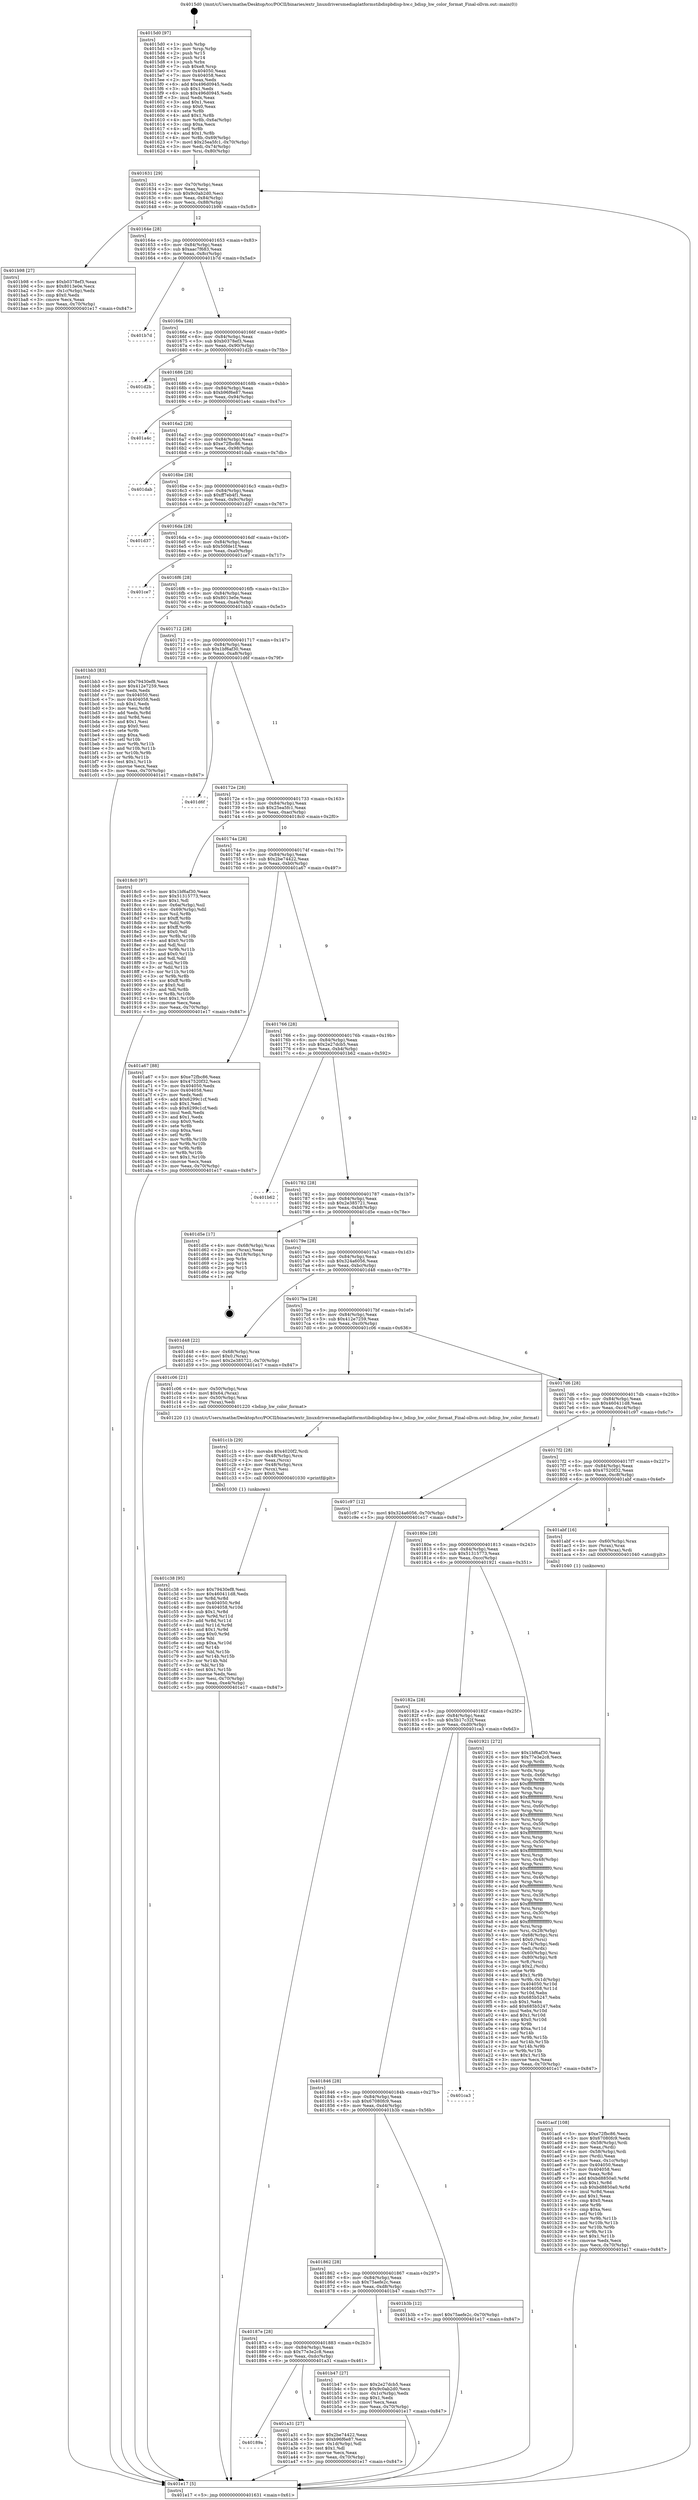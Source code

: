 digraph "0x4015d0" {
  label = "0x4015d0 (/mnt/c/Users/mathe/Desktop/tcc/POCII/binaries/extr_linuxdriversmediaplatformstibdispbdisp-hw.c_bdisp_hw_color_format_Final-ollvm.out::main(0))"
  labelloc = "t"
  node[shape=record]

  Entry [label="",width=0.3,height=0.3,shape=circle,fillcolor=black,style=filled]
  "0x401631" [label="{
     0x401631 [29]\l
     | [instrs]\l
     &nbsp;&nbsp;0x401631 \<+3\>: mov -0x70(%rbp),%eax\l
     &nbsp;&nbsp;0x401634 \<+2\>: mov %eax,%ecx\l
     &nbsp;&nbsp;0x401636 \<+6\>: sub $0x9c0ab2d0,%ecx\l
     &nbsp;&nbsp;0x40163c \<+6\>: mov %eax,-0x84(%rbp)\l
     &nbsp;&nbsp;0x401642 \<+6\>: mov %ecx,-0x88(%rbp)\l
     &nbsp;&nbsp;0x401648 \<+6\>: je 0000000000401b98 \<main+0x5c8\>\l
  }"]
  "0x401b98" [label="{
     0x401b98 [27]\l
     | [instrs]\l
     &nbsp;&nbsp;0x401b98 \<+5\>: mov $0xb0378ef3,%eax\l
     &nbsp;&nbsp;0x401b9d \<+5\>: mov $0x8013e0e,%ecx\l
     &nbsp;&nbsp;0x401ba2 \<+3\>: mov -0x1c(%rbp),%edx\l
     &nbsp;&nbsp;0x401ba5 \<+3\>: cmp $0x0,%edx\l
     &nbsp;&nbsp;0x401ba8 \<+3\>: cmove %ecx,%eax\l
     &nbsp;&nbsp;0x401bab \<+3\>: mov %eax,-0x70(%rbp)\l
     &nbsp;&nbsp;0x401bae \<+5\>: jmp 0000000000401e17 \<main+0x847\>\l
  }"]
  "0x40164e" [label="{
     0x40164e [28]\l
     | [instrs]\l
     &nbsp;&nbsp;0x40164e \<+5\>: jmp 0000000000401653 \<main+0x83\>\l
     &nbsp;&nbsp;0x401653 \<+6\>: mov -0x84(%rbp),%eax\l
     &nbsp;&nbsp;0x401659 \<+5\>: sub $0xaac7f683,%eax\l
     &nbsp;&nbsp;0x40165e \<+6\>: mov %eax,-0x8c(%rbp)\l
     &nbsp;&nbsp;0x401664 \<+6\>: je 0000000000401b7d \<main+0x5ad\>\l
  }"]
  Exit [label="",width=0.3,height=0.3,shape=circle,fillcolor=black,style=filled,peripheries=2]
  "0x401b7d" [label="{
     0x401b7d\l
  }", style=dashed]
  "0x40166a" [label="{
     0x40166a [28]\l
     | [instrs]\l
     &nbsp;&nbsp;0x40166a \<+5\>: jmp 000000000040166f \<main+0x9f\>\l
     &nbsp;&nbsp;0x40166f \<+6\>: mov -0x84(%rbp),%eax\l
     &nbsp;&nbsp;0x401675 \<+5\>: sub $0xb0378ef3,%eax\l
     &nbsp;&nbsp;0x40167a \<+6\>: mov %eax,-0x90(%rbp)\l
     &nbsp;&nbsp;0x401680 \<+6\>: je 0000000000401d2b \<main+0x75b\>\l
  }"]
  "0x401c38" [label="{
     0x401c38 [95]\l
     | [instrs]\l
     &nbsp;&nbsp;0x401c38 \<+5\>: mov $0x79430ef8,%esi\l
     &nbsp;&nbsp;0x401c3d \<+5\>: mov $0x460411d8,%edx\l
     &nbsp;&nbsp;0x401c42 \<+3\>: xor %r8d,%r8d\l
     &nbsp;&nbsp;0x401c45 \<+8\>: mov 0x404050,%r9d\l
     &nbsp;&nbsp;0x401c4d \<+8\>: mov 0x404058,%r10d\l
     &nbsp;&nbsp;0x401c55 \<+4\>: sub $0x1,%r8d\l
     &nbsp;&nbsp;0x401c59 \<+3\>: mov %r9d,%r11d\l
     &nbsp;&nbsp;0x401c5c \<+3\>: add %r8d,%r11d\l
     &nbsp;&nbsp;0x401c5f \<+4\>: imul %r11d,%r9d\l
     &nbsp;&nbsp;0x401c63 \<+4\>: and $0x1,%r9d\l
     &nbsp;&nbsp;0x401c67 \<+4\>: cmp $0x0,%r9d\l
     &nbsp;&nbsp;0x401c6b \<+3\>: sete %bl\l
     &nbsp;&nbsp;0x401c6e \<+4\>: cmp $0xa,%r10d\l
     &nbsp;&nbsp;0x401c72 \<+4\>: setl %r14b\l
     &nbsp;&nbsp;0x401c76 \<+3\>: mov %bl,%r15b\l
     &nbsp;&nbsp;0x401c79 \<+3\>: and %r14b,%r15b\l
     &nbsp;&nbsp;0x401c7c \<+3\>: xor %r14b,%bl\l
     &nbsp;&nbsp;0x401c7f \<+3\>: or %bl,%r15b\l
     &nbsp;&nbsp;0x401c82 \<+4\>: test $0x1,%r15b\l
     &nbsp;&nbsp;0x401c86 \<+3\>: cmovne %edx,%esi\l
     &nbsp;&nbsp;0x401c89 \<+3\>: mov %esi,-0x70(%rbp)\l
     &nbsp;&nbsp;0x401c8c \<+6\>: mov %eax,-0xe4(%rbp)\l
     &nbsp;&nbsp;0x401c92 \<+5\>: jmp 0000000000401e17 \<main+0x847\>\l
  }"]
  "0x401d2b" [label="{
     0x401d2b\l
  }", style=dashed]
  "0x401686" [label="{
     0x401686 [28]\l
     | [instrs]\l
     &nbsp;&nbsp;0x401686 \<+5\>: jmp 000000000040168b \<main+0xbb\>\l
     &nbsp;&nbsp;0x40168b \<+6\>: mov -0x84(%rbp),%eax\l
     &nbsp;&nbsp;0x401691 \<+5\>: sub $0xb96f6e87,%eax\l
     &nbsp;&nbsp;0x401696 \<+6\>: mov %eax,-0x94(%rbp)\l
     &nbsp;&nbsp;0x40169c \<+6\>: je 0000000000401a4c \<main+0x47c\>\l
  }"]
  "0x401c1b" [label="{
     0x401c1b [29]\l
     | [instrs]\l
     &nbsp;&nbsp;0x401c1b \<+10\>: movabs $0x4020f2,%rdi\l
     &nbsp;&nbsp;0x401c25 \<+4\>: mov -0x48(%rbp),%rcx\l
     &nbsp;&nbsp;0x401c29 \<+2\>: mov %eax,(%rcx)\l
     &nbsp;&nbsp;0x401c2b \<+4\>: mov -0x48(%rbp),%rcx\l
     &nbsp;&nbsp;0x401c2f \<+2\>: mov (%rcx),%esi\l
     &nbsp;&nbsp;0x401c31 \<+2\>: mov $0x0,%al\l
     &nbsp;&nbsp;0x401c33 \<+5\>: call 0000000000401030 \<printf@plt\>\l
     | [calls]\l
     &nbsp;&nbsp;0x401030 \{1\} (unknown)\l
  }"]
  "0x401a4c" [label="{
     0x401a4c\l
  }", style=dashed]
  "0x4016a2" [label="{
     0x4016a2 [28]\l
     | [instrs]\l
     &nbsp;&nbsp;0x4016a2 \<+5\>: jmp 00000000004016a7 \<main+0xd7\>\l
     &nbsp;&nbsp;0x4016a7 \<+6\>: mov -0x84(%rbp),%eax\l
     &nbsp;&nbsp;0x4016ad \<+5\>: sub $0xe72fbc86,%eax\l
     &nbsp;&nbsp;0x4016b2 \<+6\>: mov %eax,-0x98(%rbp)\l
     &nbsp;&nbsp;0x4016b8 \<+6\>: je 0000000000401dab \<main+0x7db\>\l
  }"]
  "0x401acf" [label="{
     0x401acf [108]\l
     | [instrs]\l
     &nbsp;&nbsp;0x401acf \<+5\>: mov $0xe72fbc86,%ecx\l
     &nbsp;&nbsp;0x401ad4 \<+5\>: mov $0x67080fc9,%edx\l
     &nbsp;&nbsp;0x401ad9 \<+4\>: mov -0x58(%rbp),%rdi\l
     &nbsp;&nbsp;0x401add \<+2\>: mov %eax,(%rdi)\l
     &nbsp;&nbsp;0x401adf \<+4\>: mov -0x58(%rbp),%rdi\l
     &nbsp;&nbsp;0x401ae3 \<+2\>: mov (%rdi),%eax\l
     &nbsp;&nbsp;0x401ae5 \<+3\>: mov %eax,-0x1c(%rbp)\l
     &nbsp;&nbsp;0x401ae8 \<+7\>: mov 0x404050,%eax\l
     &nbsp;&nbsp;0x401aef \<+7\>: mov 0x404058,%esi\l
     &nbsp;&nbsp;0x401af6 \<+3\>: mov %eax,%r8d\l
     &nbsp;&nbsp;0x401af9 \<+7\>: add $0xbd8850a0,%r8d\l
     &nbsp;&nbsp;0x401b00 \<+4\>: sub $0x1,%r8d\l
     &nbsp;&nbsp;0x401b04 \<+7\>: sub $0xbd8850a0,%r8d\l
     &nbsp;&nbsp;0x401b0b \<+4\>: imul %r8d,%eax\l
     &nbsp;&nbsp;0x401b0f \<+3\>: and $0x1,%eax\l
     &nbsp;&nbsp;0x401b12 \<+3\>: cmp $0x0,%eax\l
     &nbsp;&nbsp;0x401b15 \<+4\>: sete %r9b\l
     &nbsp;&nbsp;0x401b19 \<+3\>: cmp $0xa,%esi\l
     &nbsp;&nbsp;0x401b1c \<+4\>: setl %r10b\l
     &nbsp;&nbsp;0x401b20 \<+3\>: mov %r9b,%r11b\l
     &nbsp;&nbsp;0x401b23 \<+3\>: and %r10b,%r11b\l
     &nbsp;&nbsp;0x401b26 \<+3\>: xor %r10b,%r9b\l
     &nbsp;&nbsp;0x401b29 \<+3\>: or %r9b,%r11b\l
     &nbsp;&nbsp;0x401b2c \<+4\>: test $0x1,%r11b\l
     &nbsp;&nbsp;0x401b30 \<+3\>: cmovne %edx,%ecx\l
     &nbsp;&nbsp;0x401b33 \<+3\>: mov %ecx,-0x70(%rbp)\l
     &nbsp;&nbsp;0x401b36 \<+5\>: jmp 0000000000401e17 \<main+0x847\>\l
  }"]
  "0x401dab" [label="{
     0x401dab\l
  }", style=dashed]
  "0x4016be" [label="{
     0x4016be [28]\l
     | [instrs]\l
     &nbsp;&nbsp;0x4016be \<+5\>: jmp 00000000004016c3 \<main+0xf3\>\l
     &nbsp;&nbsp;0x4016c3 \<+6\>: mov -0x84(%rbp),%eax\l
     &nbsp;&nbsp;0x4016c9 \<+5\>: sub $0xff7eb4f1,%eax\l
     &nbsp;&nbsp;0x4016ce \<+6\>: mov %eax,-0x9c(%rbp)\l
     &nbsp;&nbsp;0x4016d4 \<+6\>: je 0000000000401d37 \<main+0x767\>\l
  }"]
  "0x40189a" [label="{
     0x40189a\l
  }", style=dashed]
  "0x401d37" [label="{
     0x401d37\l
  }", style=dashed]
  "0x4016da" [label="{
     0x4016da [28]\l
     | [instrs]\l
     &nbsp;&nbsp;0x4016da \<+5\>: jmp 00000000004016df \<main+0x10f\>\l
     &nbsp;&nbsp;0x4016df \<+6\>: mov -0x84(%rbp),%eax\l
     &nbsp;&nbsp;0x4016e5 \<+5\>: sub $0x50fde1f,%eax\l
     &nbsp;&nbsp;0x4016ea \<+6\>: mov %eax,-0xa0(%rbp)\l
     &nbsp;&nbsp;0x4016f0 \<+6\>: je 0000000000401ce7 \<main+0x717\>\l
  }"]
  "0x401a31" [label="{
     0x401a31 [27]\l
     | [instrs]\l
     &nbsp;&nbsp;0x401a31 \<+5\>: mov $0x2be74422,%eax\l
     &nbsp;&nbsp;0x401a36 \<+5\>: mov $0xb96f6e87,%ecx\l
     &nbsp;&nbsp;0x401a3b \<+3\>: mov -0x1d(%rbp),%dl\l
     &nbsp;&nbsp;0x401a3e \<+3\>: test $0x1,%dl\l
     &nbsp;&nbsp;0x401a41 \<+3\>: cmovne %ecx,%eax\l
     &nbsp;&nbsp;0x401a44 \<+3\>: mov %eax,-0x70(%rbp)\l
     &nbsp;&nbsp;0x401a47 \<+5\>: jmp 0000000000401e17 \<main+0x847\>\l
  }"]
  "0x401ce7" [label="{
     0x401ce7\l
  }", style=dashed]
  "0x4016f6" [label="{
     0x4016f6 [28]\l
     | [instrs]\l
     &nbsp;&nbsp;0x4016f6 \<+5\>: jmp 00000000004016fb \<main+0x12b\>\l
     &nbsp;&nbsp;0x4016fb \<+6\>: mov -0x84(%rbp),%eax\l
     &nbsp;&nbsp;0x401701 \<+5\>: sub $0x8013e0e,%eax\l
     &nbsp;&nbsp;0x401706 \<+6\>: mov %eax,-0xa4(%rbp)\l
     &nbsp;&nbsp;0x40170c \<+6\>: je 0000000000401bb3 \<main+0x5e3\>\l
  }"]
  "0x40187e" [label="{
     0x40187e [28]\l
     | [instrs]\l
     &nbsp;&nbsp;0x40187e \<+5\>: jmp 0000000000401883 \<main+0x2b3\>\l
     &nbsp;&nbsp;0x401883 \<+6\>: mov -0x84(%rbp),%eax\l
     &nbsp;&nbsp;0x401889 \<+5\>: sub $0x77e3e2c8,%eax\l
     &nbsp;&nbsp;0x40188e \<+6\>: mov %eax,-0xdc(%rbp)\l
     &nbsp;&nbsp;0x401894 \<+6\>: je 0000000000401a31 \<main+0x461\>\l
  }"]
  "0x401bb3" [label="{
     0x401bb3 [83]\l
     | [instrs]\l
     &nbsp;&nbsp;0x401bb3 \<+5\>: mov $0x79430ef8,%eax\l
     &nbsp;&nbsp;0x401bb8 \<+5\>: mov $0x412e7259,%ecx\l
     &nbsp;&nbsp;0x401bbd \<+2\>: xor %edx,%edx\l
     &nbsp;&nbsp;0x401bbf \<+7\>: mov 0x404050,%esi\l
     &nbsp;&nbsp;0x401bc6 \<+7\>: mov 0x404058,%edi\l
     &nbsp;&nbsp;0x401bcd \<+3\>: sub $0x1,%edx\l
     &nbsp;&nbsp;0x401bd0 \<+3\>: mov %esi,%r8d\l
     &nbsp;&nbsp;0x401bd3 \<+3\>: add %edx,%r8d\l
     &nbsp;&nbsp;0x401bd6 \<+4\>: imul %r8d,%esi\l
     &nbsp;&nbsp;0x401bda \<+3\>: and $0x1,%esi\l
     &nbsp;&nbsp;0x401bdd \<+3\>: cmp $0x0,%esi\l
     &nbsp;&nbsp;0x401be0 \<+4\>: sete %r9b\l
     &nbsp;&nbsp;0x401be4 \<+3\>: cmp $0xa,%edi\l
     &nbsp;&nbsp;0x401be7 \<+4\>: setl %r10b\l
     &nbsp;&nbsp;0x401beb \<+3\>: mov %r9b,%r11b\l
     &nbsp;&nbsp;0x401bee \<+3\>: and %r10b,%r11b\l
     &nbsp;&nbsp;0x401bf1 \<+3\>: xor %r10b,%r9b\l
     &nbsp;&nbsp;0x401bf4 \<+3\>: or %r9b,%r11b\l
     &nbsp;&nbsp;0x401bf7 \<+4\>: test $0x1,%r11b\l
     &nbsp;&nbsp;0x401bfb \<+3\>: cmovne %ecx,%eax\l
     &nbsp;&nbsp;0x401bfe \<+3\>: mov %eax,-0x70(%rbp)\l
     &nbsp;&nbsp;0x401c01 \<+5\>: jmp 0000000000401e17 \<main+0x847\>\l
  }"]
  "0x401712" [label="{
     0x401712 [28]\l
     | [instrs]\l
     &nbsp;&nbsp;0x401712 \<+5\>: jmp 0000000000401717 \<main+0x147\>\l
     &nbsp;&nbsp;0x401717 \<+6\>: mov -0x84(%rbp),%eax\l
     &nbsp;&nbsp;0x40171d \<+5\>: sub $0x1bf6af30,%eax\l
     &nbsp;&nbsp;0x401722 \<+6\>: mov %eax,-0xa8(%rbp)\l
     &nbsp;&nbsp;0x401728 \<+6\>: je 0000000000401d6f \<main+0x79f\>\l
  }"]
  "0x401b47" [label="{
     0x401b47 [27]\l
     | [instrs]\l
     &nbsp;&nbsp;0x401b47 \<+5\>: mov $0x2e27dcb5,%eax\l
     &nbsp;&nbsp;0x401b4c \<+5\>: mov $0x9c0ab2d0,%ecx\l
     &nbsp;&nbsp;0x401b51 \<+3\>: mov -0x1c(%rbp),%edx\l
     &nbsp;&nbsp;0x401b54 \<+3\>: cmp $0x1,%edx\l
     &nbsp;&nbsp;0x401b57 \<+3\>: cmovl %ecx,%eax\l
     &nbsp;&nbsp;0x401b5a \<+3\>: mov %eax,-0x70(%rbp)\l
     &nbsp;&nbsp;0x401b5d \<+5\>: jmp 0000000000401e17 \<main+0x847\>\l
  }"]
  "0x401d6f" [label="{
     0x401d6f\l
  }", style=dashed]
  "0x40172e" [label="{
     0x40172e [28]\l
     | [instrs]\l
     &nbsp;&nbsp;0x40172e \<+5\>: jmp 0000000000401733 \<main+0x163\>\l
     &nbsp;&nbsp;0x401733 \<+6\>: mov -0x84(%rbp),%eax\l
     &nbsp;&nbsp;0x401739 \<+5\>: sub $0x25ea5fc1,%eax\l
     &nbsp;&nbsp;0x40173e \<+6\>: mov %eax,-0xac(%rbp)\l
     &nbsp;&nbsp;0x401744 \<+6\>: je 00000000004018c0 \<main+0x2f0\>\l
  }"]
  "0x401862" [label="{
     0x401862 [28]\l
     | [instrs]\l
     &nbsp;&nbsp;0x401862 \<+5\>: jmp 0000000000401867 \<main+0x297\>\l
     &nbsp;&nbsp;0x401867 \<+6\>: mov -0x84(%rbp),%eax\l
     &nbsp;&nbsp;0x40186d \<+5\>: sub $0x75aefe2c,%eax\l
     &nbsp;&nbsp;0x401872 \<+6\>: mov %eax,-0xd8(%rbp)\l
     &nbsp;&nbsp;0x401878 \<+6\>: je 0000000000401b47 \<main+0x577\>\l
  }"]
  "0x4018c0" [label="{
     0x4018c0 [97]\l
     | [instrs]\l
     &nbsp;&nbsp;0x4018c0 \<+5\>: mov $0x1bf6af30,%eax\l
     &nbsp;&nbsp;0x4018c5 \<+5\>: mov $0x51315773,%ecx\l
     &nbsp;&nbsp;0x4018ca \<+2\>: mov $0x1,%dl\l
     &nbsp;&nbsp;0x4018cc \<+4\>: mov -0x6a(%rbp),%sil\l
     &nbsp;&nbsp;0x4018d0 \<+4\>: mov -0x69(%rbp),%dil\l
     &nbsp;&nbsp;0x4018d4 \<+3\>: mov %sil,%r8b\l
     &nbsp;&nbsp;0x4018d7 \<+4\>: xor $0xff,%r8b\l
     &nbsp;&nbsp;0x4018db \<+3\>: mov %dil,%r9b\l
     &nbsp;&nbsp;0x4018de \<+4\>: xor $0xff,%r9b\l
     &nbsp;&nbsp;0x4018e2 \<+3\>: xor $0x0,%dl\l
     &nbsp;&nbsp;0x4018e5 \<+3\>: mov %r8b,%r10b\l
     &nbsp;&nbsp;0x4018e8 \<+4\>: and $0x0,%r10b\l
     &nbsp;&nbsp;0x4018ec \<+3\>: and %dl,%sil\l
     &nbsp;&nbsp;0x4018ef \<+3\>: mov %r9b,%r11b\l
     &nbsp;&nbsp;0x4018f2 \<+4\>: and $0x0,%r11b\l
     &nbsp;&nbsp;0x4018f6 \<+3\>: and %dl,%dil\l
     &nbsp;&nbsp;0x4018f9 \<+3\>: or %sil,%r10b\l
     &nbsp;&nbsp;0x4018fc \<+3\>: or %dil,%r11b\l
     &nbsp;&nbsp;0x4018ff \<+3\>: xor %r11b,%r10b\l
     &nbsp;&nbsp;0x401902 \<+3\>: or %r9b,%r8b\l
     &nbsp;&nbsp;0x401905 \<+4\>: xor $0xff,%r8b\l
     &nbsp;&nbsp;0x401909 \<+3\>: or $0x0,%dl\l
     &nbsp;&nbsp;0x40190c \<+3\>: and %dl,%r8b\l
     &nbsp;&nbsp;0x40190f \<+3\>: or %r8b,%r10b\l
     &nbsp;&nbsp;0x401912 \<+4\>: test $0x1,%r10b\l
     &nbsp;&nbsp;0x401916 \<+3\>: cmovne %ecx,%eax\l
     &nbsp;&nbsp;0x401919 \<+3\>: mov %eax,-0x70(%rbp)\l
     &nbsp;&nbsp;0x40191c \<+5\>: jmp 0000000000401e17 \<main+0x847\>\l
  }"]
  "0x40174a" [label="{
     0x40174a [28]\l
     | [instrs]\l
     &nbsp;&nbsp;0x40174a \<+5\>: jmp 000000000040174f \<main+0x17f\>\l
     &nbsp;&nbsp;0x40174f \<+6\>: mov -0x84(%rbp),%eax\l
     &nbsp;&nbsp;0x401755 \<+5\>: sub $0x2be74422,%eax\l
     &nbsp;&nbsp;0x40175a \<+6\>: mov %eax,-0xb0(%rbp)\l
     &nbsp;&nbsp;0x401760 \<+6\>: je 0000000000401a67 \<main+0x497\>\l
  }"]
  "0x401e17" [label="{
     0x401e17 [5]\l
     | [instrs]\l
     &nbsp;&nbsp;0x401e17 \<+5\>: jmp 0000000000401631 \<main+0x61\>\l
  }"]
  "0x4015d0" [label="{
     0x4015d0 [97]\l
     | [instrs]\l
     &nbsp;&nbsp;0x4015d0 \<+1\>: push %rbp\l
     &nbsp;&nbsp;0x4015d1 \<+3\>: mov %rsp,%rbp\l
     &nbsp;&nbsp;0x4015d4 \<+2\>: push %r15\l
     &nbsp;&nbsp;0x4015d6 \<+2\>: push %r14\l
     &nbsp;&nbsp;0x4015d8 \<+1\>: push %rbx\l
     &nbsp;&nbsp;0x4015d9 \<+7\>: sub $0xe8,%rsp\l
     &nbsp;&nbsp;0x4015e0 \<+7\>: mov 0x404050,%eax\l
     &nbsp;&nbsp;0x4015e7 \<+7\>: mov 0x404058,%ecx\l
     &nbsp;&nbsp;0x4015ee \<+2\>: mov %eax,%edx\l
     &nbsp;&nbsp;0x4015f0 \<+6\>: add $0x496d0945,%edx\l
     &nbsp;&nbsp;0x4015f6 \<+3\>: sub $0x1,%edx\l
     &nbsp;&nbsp;0x4015f9 \<+6\>: sub $0x496d0945,%edx\l
     &nbsp;&nbsp;0x4015ff \<+3\>: imul %edx,%eax\l
     &nbsp;&nbsp;0x401602 \<+3\>: and $0x1,%eax\l
     &nbsp;&nbsp;0x401605 \<+3\>: cmp $0x0,%eax\l
     &nbsp;&nbsp;0x401608 \<+4\>: sete %r8b\l
     &nbsp;&nbsp;0x40160c \<+4\>: and $0x1,%r8b\l
     &nbsp;&nbsp;0x401610 \<+4\>: mov %r8b,-0x6a(%rbp)\l
     &nbsp;&nbsp;0x401614 \<+3\>: cmp $0xa,%ecx\l
     &nbsp;&nbsp;0x401617 \<+4\>: setl %r8b\l
     &nbsp;&nbsp;0x40161b \<+4\>: and $0x1,%r8b\l
     &nbsp;&nbsp;0x40161f \<+4\>: mov %r8b,-0x69(%rbp)\l
     &nbsp;&nbsp;0x401623 \<+7\>: movl $0x25ea5fc1,-0x70(%rbp)\l
     &nbsp;&nbsp;0x40162a \<+3\>: mov %edi,-0x74(%rbp)\l
     &nbsp;&nbsp;0x40162d \<+4\>: mov %rsi,-0x80(%rbp)\l
  }"]
  "0x401b3b" [label="{
     0x401b3b [12]\l
     | [instrs]\l
     &nbsp;&nbsp;0x401b3b \<+7\>: movl $0x75aefe2c,-0x70(%rbp)\l
     &nbsp;&nbsp;0x401b42 \<+5\>: jmp 0000000000401e17 \<main+0x847\>\l
  }"]
  "0x401a67" [label="{
     0x401a67 [88]\l
     | [instrs]\l
     &nbsp;&nbsp;0x401a67 \<+5\>: mov $0xe72fbc86,%eax\l
     &nbsp;&nbsp;0x401a6c \<+5\>: mov $0x47520f32,%ecx\l
     &nbsp;&nbsp;0x401a71 \<+7\>: mov 0x404050,%edx\l
     &nbsp;&nbsp;0x401a78 \<+7\>: mov 0x404058,%esi\l
     &nbsp;&nbsp;0x401a7f \<+2\>: mov %edx,%edi\l
     &nbsp;&nbsp;0x401a81 \<+6\>: add $0x6299c1cf,%edi\l
     &nbsp;&nbsp;0x401a87 \<+3\>: sub $0x1,%edi\l
     &nbsp;&nbsp;0x401a8a \<+6\>: sub $0x6299c1cf,%edi\l
     &nbsp;&nbsp;0x401a90 \<+3\>: imul %edi,%edx\l
     &nbsp;&nbsp;0x401a93 \<+3\>: and $0x1,%edx\l
     &nbsp;&nbsp;0x401a96 \<+3\>: cmp $0x0,%edx\l
     &nbsp;&nbsp;0x401a99 \<+4\>: sete %r8b\l
     &nbsp;&nbsp;0x401a9d \<+3\>: cmp $0xa,%esi\l
     &nbsp;&nbsp;0x401aa0 \<+4\>: setl %r9b\l
     &nbsp;&nbsp;0x401aa4 \<+3\>: mov %r8b,%r10b\l
     &nbsp;&nbsp;0x401aa7 \<+3\>: and %r9b,%r10b\l
     &nbsp;&nbsp;0x401aaa \<+3\>: xor %r9b,%r8b\l
     &nbsp;&nbsp;0x401aad \<+3\>: or %r8b,%r10b\l
     &nbsp;&nbsp;0x401ab0 \<+4\>: test $0x1,%r10b\l
     &nbsp;&nbsp;0x401ab4 \<+3\>: cmovne %ecx,%eax\l
     &nbsp;&nbsp;0x401ab7 \<+3\>: mov %eax,-0x70(%rbp)\l
     &nbsp;&nbsp;0x401aba \<+5\>: jmp 0000000000401e17 \<main+0x847\>\l
  }"]
  "0x401766" [label="{
     0x401766 [28]\l
     | [instrs]\l
     &nbsp;&nbsp;0x401766 \<+5\>: jmp 000000000040176b \<main+0x19b\>\l
     &nbsp;&nbsp;0x40176b \<+6\>: mov -0x84(%rbp),%eax\l
     &nbsp;&nbsp;0x401771 \<+5\>: sub $0x2e27dcb5,%eax\l
     &nbsp;&nbsp;0x401776 \<+6\>: mov %eax,-0xb4(%rbp)\l
     &nbsp;&nbsp;0x40177c \<+6\>: je 0000000000401b62 \<main+0x592\>\l
  }"]
  "0x401846" [label="{
     0x401846 [28]\l
     | [instrs]\l
     &nbsp;&nbsp;0x401846 \<+5\>: jmp 000000000040184b \<main+0x27b\>\l
     &nbsp;&nbsp;0x40184b \<+6\>: mov -0x84(%rbp),%eax\l
     &nbsp;&nbsp;0x401851 \<+5\>: sub $0x67080fc9,%eax\l
     &nbsp;&nbsp;0x401856 \<+6\>: mov %eax,-0xd4(%rbp)\l
     &nbsp;&nbsp;0x40185c \<+6\>: je 0000000000401b3b \<main+0x56b\>\l
  }"]
  "0x401b62" [label="{
     0x401b62\l
  }", style=dashed]
  "0x401782" [label="{
     0x401782 [28]\l
     | [instrs]\l
     &nbsp;&nbsp;0x401782 \<+5\>: jmp 0000000000401787 \<main+0x1b7\>\l
     &nbsp;&nbsp;0x401787 \<+6\>: mov -0x84(%rbp),%eax\l
     &nbsp;&nbsp;0x40178d \<+5\>: sub $0x2e385721,%eax\l
     &nbsp;&nbsp;0x401792 \<+6\>: mov %eax,-0xb8(%rbp)\l
     &nbsp;&nbsp;0x401798 \<+6\>: je 0000000000401d5e \<main+0x78e\>\l
  }"]
  "0x401ca3" [label="{
     0x401ca3\l
  }", style=dashed]
  "0x401d5e" [label="{
     0x401d5e [17]\l
     | [instrs]\l
     &nbsp;&nbsp;0x401d5e \<+4\>: mov -0x68(%rbp),%rax\l
     &nbsp;&nbsp;0x401d62 \<+2\>: mov (%rax),%eax\l
     &nbsp;&nbsp;0x401d64 \<+4\>: lea -0x18(%rbp),%rsp\l
     &nbsp;&nbsp;0x401d68 \<+1\>: pop %rbx\l
     &nbsp;&nbsp;0x401d69 \<+2\>: pop %r14\l
     &nbsp;&nbsp;0x401d6b \<+2\>: pop %r15\l
     &nbsp;&nbsp;0x401d6d \<+1\>: pop %rbp\l
     &nbsp;&nbsp;0x401d6e \<+1\>: ret\l
  }"]
  "0x40179e" [label="{
     0x40179e [28]\l
     | [instrs]\l
     &nbsp;&nbsp;0x40179e \<+5\>: jmp 00000000004017a3 \<main+0x1d3\>\l
     &nbsp;&nbsp;0x4017a3 \<+6\>: mov -0x84(%rbp),%eax\l
     &nbsp;&nbsp;0x4017a9 \<+5\>: sub $0x324a6056,%eax\l
     &nbsp;&nbsp;0x4017ae \<+6\>: mov %eax,-0xbc(%rbp)\l
     &nbsp;&nbsp;0x4017b4 \<+6\>: je 0000000000401d48 \<main+0x778\>\l
  }"]
  "0x40182a" [label="{
     0x40182a [28]\l
     | [instrs]\l
     &nbsp;&nbsp;0x40182a \<+5\>: jmp 000000000040182f \<main+0x25f\>\l
     &nbsp;&nbsp;0x40182f \<+6\>: mov -0x84(%rbp),%eax\l
     &nbsp;&nbsp;0x401835 \<+5\>: sub $0x5b17c32f,%eax\l
     &nbsp;&nbsp;0x40183a \<+6\>: mov %eax,-0xd0(%rbp)\l
     &nbsp;&nbsp;0x401840 \<+6\>: je 0000000000401ca3 \<main+0x6d3\>\l
  }"]
  "0x401d48" [label="{
     0x401d48 [22]\l
     | [instrs]\l
     &nbsp;&nbsp;0x401d48 \<+4\>: mov -0x68(%rbp),%rax\l
     &nbsp;&nbsp;0x401d4c \<+6\>: movl $0x0,(%rax)\l
     &nbsp;&nbsp;0x401d52 \<+7\>: movl $0x2e385721,-0x70(%rbp)\l
     &nbsp;&nbsp;0x401d59 \<+5\>: jmp 0000000000401e17 \<main+0x847\>\l
  }"]
  "0x4017ba" [label="{
     0x4017ba [28]\l
     | [instrs]\l
     &nbsp;&nbsp;0x4017ba \<+5\>: jmp 00000000004017bf \<main+0x1ef\>\l
     &nbsp;&nbsp;0x4017bf \<+6\>: mov -0x84(%rbp),%eax\l
     &nbsp;&nbsp;0x4017c5 \<+5\>: sub $0x412e7259,%eax\l
     &nbsp;&nbsp;0x4017ca \<+6\>: mov %eax,-0xc0(%rbp)\l
     &nbsp;&nbsp;0x4017d0 \<+6\>: je 0000000000401c06 \<main+0x636\>\l
  }"]
  "0x401921" [label="{
     0x401921 [272]\l
     | [instrs]\l
     &nbsp;&nbsp;0x401921 \<+5\>: mov $0x1bf6af30,%eax\l
     &nbsp;&nbsp;0x401926 \<+5\>: mov $0x77e3e2c8,%ecx\l
     &nbsp;&nbsp;0x40192b \<+3\>: mov %rsp,%rdx\l
     &nbsp;&nbsp;0x40192e \<+4\>: add $0xfffffffffffffff0,%rdx\l
     &nbsp;&nbsp;0x401932 \<+3\>: mov %rdx,%rsp\l
     &nbsp;&nbsp;0x401935 \<+4\>: mov %rdx,-0x68(%rbp)\l
     &nbsp;&nbsp;0x401939 \<+3\>: mov %rsp,%rdx\l
     &nbsp;&nbsp;0x40193c \<+4\>: add $0xfffffffffffffff0,%rdx\l
     &nbsp;&nbsp;0x401940 \<+3\>: mov %rdx,%rsp\l
     &nbsp;&nbsp;0x401943 \<+3\>: mov %rsp,%rsi\l
     &nbsp;&nbsp;0x401946 \<+4\>: add $0xfffffffffffffff0,%rsi\l
     &nbsp;&nbsp;0x40194a \<+3\>: mov %rsi,%rsp\l
     &nbsp;&nbsp;0x40194d \<+4\>: mov %rsi,-0x60(%rbp)\l
     &nbsp;&nbsp;0x401951 \<+3\>: mov %rsp,%rsi\l
     &nbsp;&nbsp;0x401954 \<+4\>: add $0xfffffffffffffff0,%rsi\l
     &nbsp;&nbsp;0x401958 \<+3\>: mov %rsi,%rsp\l
     &nbsp;&nbsp;0x40195b \<+4\>: mov %rsi,-0x58(%rbp)\l
     &nbsp;&nbsp;0x40195f \<+3\>: mov %rsp,%rsi\l
     &nbsp;&nbsp;0x401962 \<+4\>: add $0xfffffffffffffff0,%rsi\l
     &nbsp;&nbsp;0x401966 \<+3\>: mov %rsi,%rsp\l
     &nbsp;&nbsp;0x401969 \<+4\>: mov %rsi,-0x50(%rbp)\l
     &nbsp;&nbsp;0x40196d \<+3\>: mov %rsp,%rsi\l
     &nbsp;&nbsp;0x401970 \<+4\>: add $0xfffffffffffffff0,%rsi\l
     &nbsp;&nbsp;0x401974 \<+3\>: mov %rsi,%rsp\l
     &nbsp;&nbsp;0x401977 \<+4\>: mov %rsi,-0x48(%rbp)\l
     &nbsp;&nbsp;0x40197b \<+3\>: mov %rsp,%rsi\l
     &nbsp;&nbsp;0x40197e \<+4\>: add $0xfffffffffffffff0,%rsi\l
     &nbsp;&nbsp;0x401982 \<+3\>: mov %rsi,%rsp\l
     &nbsp;&nbsp;0x401985 \<+4\>: mov %rsi,-0x40(%rbp)\l
     &nbsp;&nbsp;0x401989 \<+3\>: mov %rsp,%rsi\l
     &nbsp;&nbsp;0x40198c \<+4\>: add $0xfffffffffffffff0,%rsi\l
     &nbsp;&nbsp;0x401990 \<+3\>: mov %rsi,%rsp\l
     &nbsp;&nbsp;0x401993 \<+4\>: mov %rsi,-0x38(%rbp)\l
     &nbsp;&nbsp;0x401997 \<+3\>: mov %rsp,%rsi\l
     &nbsp;&nbsp;0x40199a \<+4\>: add $0xfffffffffffffff0,%rsi\l
     &nbsp;&nbsp;0x40199e \<+3\>: mov %rsi,%rsp\l
     &nbsp;&nbsp;0x4019a1 \<+4\>: mov %rsi,-0x30(%rbp)\l
     &nbsp;&nbsp;0x4019a5 \<+3\>: mov %rsp,%rsi\l
     &nbsp;&nbsp;0x4019a8 \<+4\>: add $0xfffffffffffffff0,%rsi\l
     &nbsp;&nbsp;0x4019ac \<+3\>: mov %rsi,%rsp\l
     &nbsp;&nbsp;0x4019af \<+4\>: mov %rsi,-0x28(%rbp)\l
     &nbsp;&nbsp;0x4019b3 \<+4\>: mov -0x68(%rbp),%rsi\l
     &nbsp;&nbsp;0x4019b7 \<+6\>: movl $0x0,(%rsi)\l
     &nbsp;&nbsp;0x4019bd \<+3\>: mov -0x74(%rbp),%edi\l
     &nbsp;&nbsp;0x4019c0 \<+2\>: mov %edi,(%rdx)\l
     &nbsp;&nbsp;0x4019c2 \<+4\>: mov -0x60(%rbp),%rsi\l
     &nbsp;&nbsp;0x4019c6 \<+4\>: mov -0x80(%rbp),%r8\l
     &nbsp;&nbsp;0x4019ca \<+3\>: mov %r8,(%rsi)\l
     &nbsp;&nbsp;0x4019cd \<+3\>: cmpl $0x2,(%rdx)\l
     &nbsp;&nbsp;0x4019d0 \<+4\>: setne %r9b\l
     &nbsp;&nbsp;0x4019d4 \<+4\>: and $0x1,%r9b\l
     &nbsp;&nbsp;0x4019d8 \<+4\>: mov %r9b,-0x1d(%rbp)\l
     &nbsp;&nbsp;0x4019dc \<+8\>: mov 0x404050,%r10d\l
     &nbsp;&nbsp;0x4019e4 \<+8\>: mov 0x404058,%r11d\l
     &nbsp;&nbsp;0x4019ec \<+3\>: mov %r10d,%ebx\l
     &nbsp;&nbsp;0x4019ef \<+6\>: sub $0x685b5247,%ebx\l
     &nbsp;&nbsp;0x4019f5 \<+3\>: sub $0x1,%ebx\l
     &nbsp;&nbsp;0x4019f8 \<+6\>: add $0x685b5247,%ebx\l
     &nbsp;&nbsp;0x4019fe \<+4\>: imul %ebx,%r10d\l
     &nbsp;&nbsp;0x401a02 \<+4\>: and $0x1,%r10d\l
     &nbsp;&nbsp;0x401a06 \<+4\>: cmp $0x0,%r10d\l
     &nbsp;&nbsp;0x401a0a \<+4\>: sete %r9b\l
     &nbsp;&nbsp;0x401a0e \<+4\>: cmp $0xa,%r11d\l
     &nbsp;&nbsp;0x401a12 \<+4\>: setl %r14b\l
     &nbsp;&nbsp;0x401a16 \<+3\>: mov %r9b,%r15b\l
     &nbsp;&nbsp;0x401a19 \<+3\>: and %r14b,%r15b\l
     &nbsp;&nbsp;0x401a1c \<+3\>: xor %r14b,%r9b\l
     &nbsp;&nbsp;0x401a1f \<+3\>: or %r9b,%r15b\l
     &nbsp;&nbsp;0x401a22 \<+4\>: test $0x1,%r15b\l
     &nbsp;&nbsp;0x401a26 \<+3\>: cmovne %ecx,%eax\l
     &nbsp;&nbsp;0x401a29 \<+3\>: mov %eax,-0x70(%rbp)\l
     &nbsp;&nbsp;0x401a2c \<+5\>: jmp 0000000000401e17 \<main+0x847\>\l
  }"]
  "0x401c06" [label="{
     0x401c06 [21]\l
     | [instrs]\l
     &nbsp;&nbsp;0x401c06 \<+4\>: mov -0x50(%rbp),%rax\l
     &nbsp;&nbsp;0x401c0a \<+6\>: movl $0x64,(%rax)\l
     &nbsp;&nbsp;0x401c10 \<+4\>: mov -0x50(%rbp),%rax\l
     &nbsp;&nbsp;0x401c14 \<+2\>: mov (%rax),%edi\l
     &nbsp;&nbsp;0x401c16 \<+5\>: call 0000000000401220 \<bdisp_hw_color_format\>\l
     | [calls]\l
     &nbsp;&nbsp;0x401220 \{1\} (/mnt/c/Users/mathe/Desktop/tcc/POCII/binaries/extr_linuxdriversmediaplatformstibdispbdisp-hw.c_bdisp_hw_color_format_Final-ollvm.out::bdisp_hw_color_format)\l
  }"]
  "0x4017d6" [label="{
     0x4017d6 [28]\l
     | [instrs]\l
     &nbsp;&nbsp;0x4017d6 \<+5\>: jmp 00000000004017db \<main+0x20b\>\l
     &nbsp;&nbsp;0x4017db \<+6\>: mov -0x84(%rbp),%eax\l
     &nbsp;&nbsp;0x4017e1 \<+5\>: sub $0x460411d8,%eax\l
     &nbsp;&nbsp;0x4017e6 \<+6\>: mov %eax,-0xc4(%rbp)\l
     &nbsp;&nbsp;0x4017ec \<+6\>: je 0000000000401c97 \<main+0x6c7\>\l
  }"]
  "0x40180e" [label="{
     0x40180e [28]\l
     | [instrs]\l
     &nbsp;&nbsp;0x40180e \<+5\>: jmp 0000000000401813 \<main+0x243\>\l
     &nbsp;&nbsp;0x401813 \<+6\>: mov -0x84(%rbp),%eax\l
     &nbsp;&nbsp;0x401819 \<+5\>: sub $0x51315773,%eax\l
     &nbsp;&nbsp;0x40181e \<+6\>: mov %eax,-0xcc(%rbp)\l
     &nbsp;&nbsp;0x401824 \<+6\>: je 0000000000401921 \<main+0x351\>\l
  }"]
  "0x401c97" [label="{
     0x401c97 [12]\l
     | [instrs]\l
     &nbsp;&nbsp;0x401c97 \<+7\>: movl $0x324a6056,-0x70(%rbp)\l
     &nbsp;&nbsp;0x401c9e \<+5\>: jmp 0000000000401e17 \<main+0x847\>\l
  }"]
  "0x4017f2" [label="{
     0x4017f2 [28]\l
     | [instrs]\l
     &nbsp;&nbsp;0x4017f2 \<+5\>: jmp 00000000004017f7 \<main+0x227\>\l
     &nbsp;&nbsp;0x4017f7 \<+6\>: mov -0x84(%rbp),%eax\l
     &nbsp;&nbsp;0x4017fd \<+5\>: sub $0x47520f32,%eax\l
     &nbsp;&nbsp;0x401802 \<+6\>: mov %eax,-0xc8(%rbp)\l
     &nbsp;&nbsp;0x401808 \<+6\>: je 0000000000401abf \<main+0x4ef\>\l
  }"]
  "0x401abf" [label="{
     0x401abf [16]\l
     | [instrs]\l
     &nbsp;&nbsp;0x401abf \<+4\>: mov -0x60(%rbp),%rax\l
     &nbsp;&nbsp;0x401ac3 \<+3\>: mov (%rax),%rax\l
     &nbsp;&nbsp;0x401ac6 \<+4\>: mov 0x8(%rax),%rdi\l
     &nbsp;&nbsp;0x401aca \<+5\>: call 0000000000401040 \<atoi@plt\>\l
     | [calls]\l
     &nbsp;&nbsp;0x401040 \{1\} (unknown)\l
  }"]
  Entry -> "0x4015d0" [label=" 1"]
  "0x401631" -> "0x401b98" [label=" 1"]
  "0x401631" -> "0x40164e" [label=" 12"]
  "0x401d5e" -> Exit [label=" 1"]
  "0x40164e" -> "0x401b7d" [label=" 0"]
  "0x40164e" -> "0x40166a" [label=" 12"]
  "0x401d48" -> "0x401e17" [label=" 1"]
  "0x40166a" -> "0x401d2b" [label=" 0"]
  "0x40166a" -> "0x401686" [label=" 12"]
  "0x401c97" -> "0x401e17" [label=" 1"]
  "0x401686" -> "0x401a4c" [label=" 0"]
  "0x401686" -> "0x4016a2" [label=" 12"]
  "0x401c38" -> "0x401e17" [label=" 1"]
  "0x4016a2" -> "0x401dab" [label=" 0"]
  "0x4016a2" -> "0x4016be" [label=" 12"]
  "0x401c1b" -> "0x401c38" [label=" 1"]
  "0x4016be" -> "0x401d37" [label=" 0"]
  "0x4016be" -> "0x4016da" [label=" 12"]
  "0x401c06" -> "0x401c1b" [label=" 1"]
  "0x4016da" -> "0x401ce7" [label=" 0"]
  "0x4016da" -> "0x4016f6" [label=" 12"]
  "0x401bb3" -> "0x401e17" [label=" 1"]
  "0x4016f6" -> "0x401bb3" [label=" 1"]
  "0x4016f6" -> "0x401712" [label=" 11"]
  "0x401b47" -> "0x401e17" [label=" 1"]
  "0x401712" -> "0x401d6f" [label=" 0"]
  "0x401712" -> "0x40172e" [label=" 11"]
  "0x401b3b" -> "0x401e17" [label=" 1"]
  "0x40172e" -> "0x4018c0" [label=" 1"]
  "0x40172e" -> "0x40174a" [label=" 10"]
  "0x4018c0" -> "0x401e17" [label=" 1"]
  "0x4015d0" -> "0x401631" [label=" 1"]
  "0x401e17" -> "0x401631" [label=" 12"]
  "0x401abf" -> "0x401acf" [label=" 1"]
  "0x40174a" -> "0x401a67" [label=" 1"]
  "0x40174a" -> "0x401766" [label=" 9"]
  "0x401a67" -> "0x401e17" [label=" 1"]
  "0x401766" -> "0x401b62" [label=" 0"]
  "0x401766" -> "0x401782" [label=" 9"]
  "0x40187e" -> "0x40189a" [label=" 0"]
  "0x401782" -> "0x401d5e" [label=" 1"]
  "0x401782" -> "0x40179e" [label=" 8"]
  "0x40187e" -> "0x401a31" [label=" 1"]
  "0x40179e" -> "0x401d48" [label=" 1"]
  "0x40179e" -> "0x4017ba" [label=" 7"]
  "0x401862" -> "0x401b47" [label=" 1"]
  "0x4017ba" -> "0x401c06" [label=" 1"]
  "0x4017ba" -> "0x4017d6" [label=" 6"]
  "0x401acf" -> "0x401e17" [label=" 1"]
  "0x4017d6" -> "0x401c97" [label=" 1"]
  "0x4017d6" -> "0x4017f2" [label=" 5"]
  "0x401846" -> "0x401b3b" [label=" 1"]
  "0x4017f2" -> "0x401abf" [label=" 1"]
  "0x4017f2" -> "0x40180e" [label=" 4"]
  "0x401846" -> "0x401862" [label=" 2"]
  "0x40180e" -> "0x401921" [label=" 1"]
  "0x40180e" -> "0x40182a" [label=" 3"]
  "0x401862" -> "0x40187e" [label=" 1"]
  "0x401921" -> "0x401e17" [label=" 1"]
  "0x401b98" -> "0x401e17" [label=" 1"]
  "0x40182a" -> "0x401ca3" [label=" 0"]
  "0x40182a" -> "0x401846" [label=" 3"]
  "0x401a31" -> "0x401e17" [label=" 1"]
}
